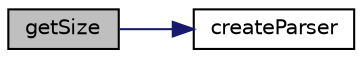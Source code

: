 digraph "getSize"
{
  edge [fontname="Helvetica",fontsize="10",labelfontname="Helvetica",labelfontsize="10"];
  node [fontname="Helvetica",fontsize="10",shape=record];
  rankdir="LR";
  Node1 [label="getSize",height=0.2,width=0.4,color="black", fillcolor="grey75", style="filled" fontcolor="black"];
  Node1 -> Node2 [color="midnightblue",fontsize="10",style="solid",fontname="Helvetica"];
  Node2 [label="createParser",height=0.2,width=0.4,color="black", fillcolor="white", style="filled",URL="$class_detached_test_case.html#ab4cf2c5196e70c7b0f74f8a432337e9e"];
}
